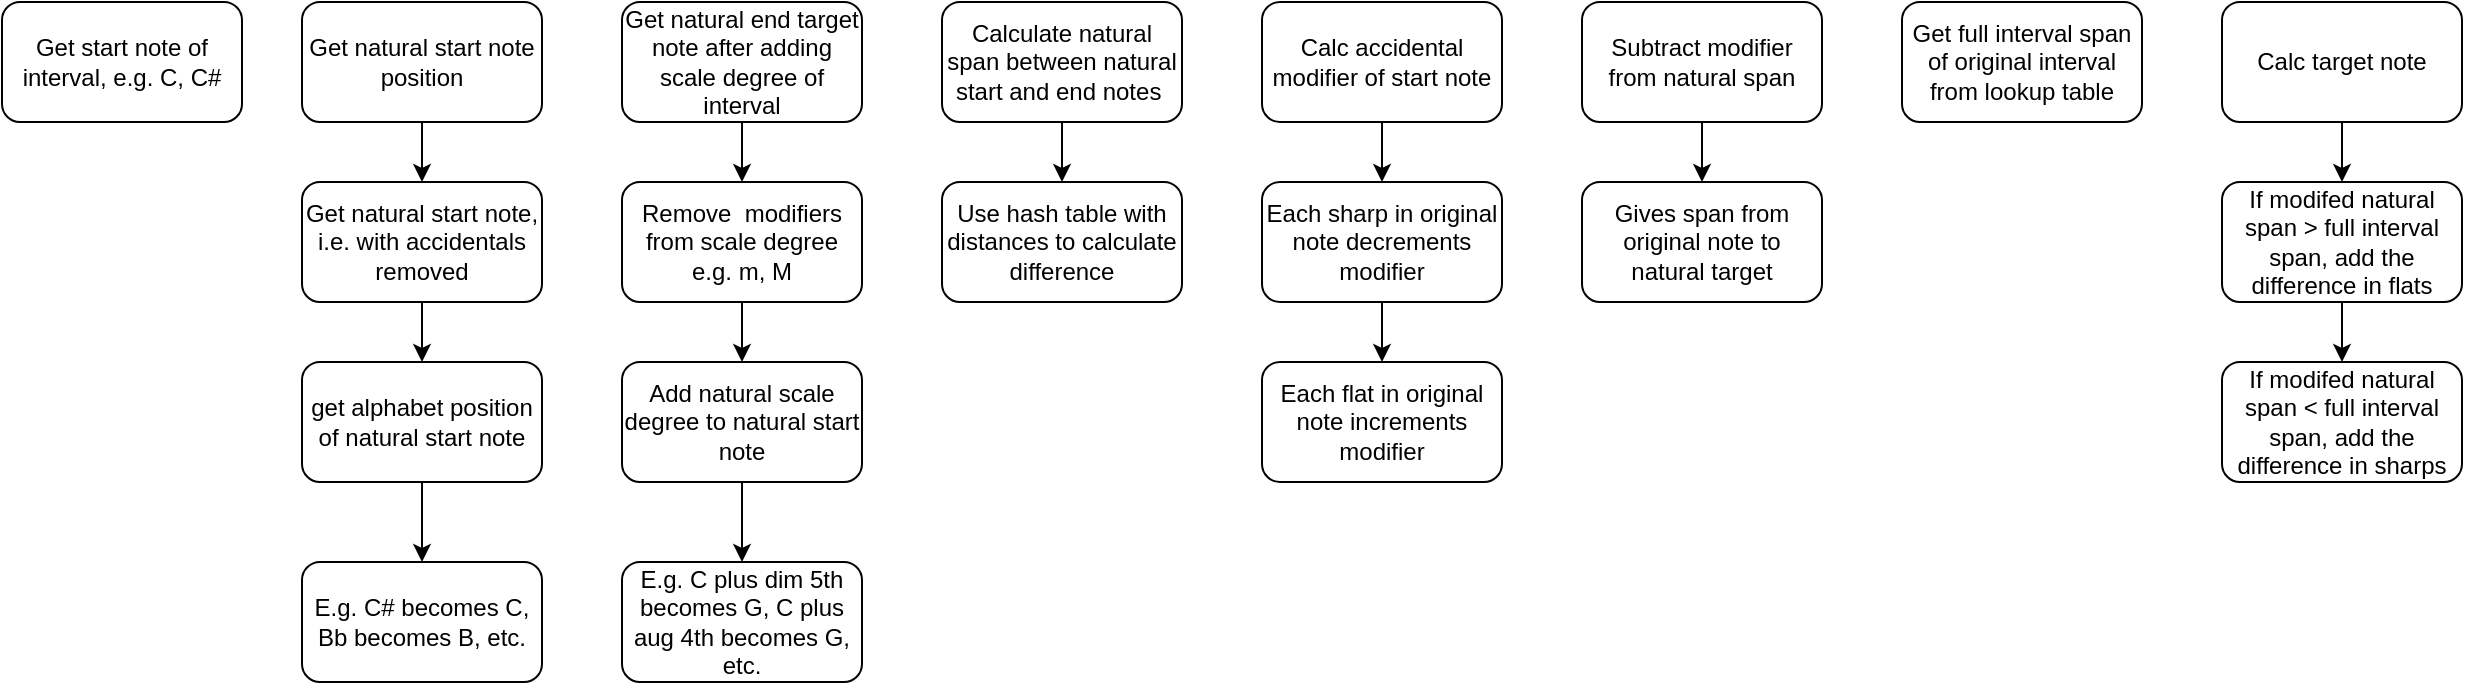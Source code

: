 <mxfile>
    <diagram id="48_NPKYhb1O3OnlRgyV2" name="Page-1">
        <mxGraphModel dx="836" dy="304" grid="1" gridSize="10" guides="1" tooltips="1" connect="1" arrows="1" fold="1" page="1" pageScale="1" pageWidth="850" pageHeight="1100" math="0" shadow="0">
            <root>
                <mxCell id="0"/>
                <mxCell id="1" parent="0"/>
                <mxCell id="4" value="Get start note of interval, e.g. C, C#" style="rounded=1;whiteSpace=wrap;html=1;" parent="1" vertex="1">
                    <mxGeometry x="60" y="80" width="120" height="60" as="geometry"/>
                </mxCell>
                <mxCell id="28" value="" style="edgeStyle=none;html=1;" edge="1" parent="1" source="5" target="7">
                    <mxGeometry relative="1" as="geometry"/>
                </mxCell>
                <mxCell id="5" value="Get natural start note, i.e. with accidentals removed" style="rounded=1;whiteSpace=wrap;html=1;" parent="1" vertex="1">
                    <mxGeometry x="210" y="170" width="120" height="60" as="geometry"/>
                </mxCell>
                <mxCell id="29" value="" style="edgeStyle=none;html=1;" edge="1" parent="1" source="7" target="14">
                    <mxGeometry relative="1" as="geometry"/>
                </mxCell>
                <mxCell id="7" value="get alphabet position of natural start note" style="rounded=1;whiteSpace=wrap;html=1;" parent="1" vertex="1">
                    <mxGeometry x="210" y="260" width="120" height="60" as="geometry"/>
                </mxCell>
                <mxCell id="27" value="" style="edgeStyle=none;html=1;" edge="1" parent="1" source="10" target="5">
                    <mxGeometry relative="1" as="geometry"/>
                </mxCell>
                <mxCell id="10" value="Get natural start note position" style="rounded=1;whiteSpace=wrap;html=1;" vertex="1" parent="1">
                    <mxGeometry x="210" y="80" width="120" height="60" as="geometry"/>
                </mxCell>
                <mxCell id="30" value="" style="edgeStyle=none;html=1;" edge="1" parent="1" source="11" target="12">
                    <mxGeometry relative="1" as="geometry"/>
                </mxCell>
                <mxCell id="11" value="Get natural end target note after adding scale degree of interval" style="rounded=1;whiteSpace=wrap;html=1;" vertex="1" parent="1">
                    <mxGeometry x="370" y="80" width="120" height="60" as="geometry"/>
                </mxCell>
                <mxCell id="31" value="" style="edgeStyle=none;html=1;" edge="1" parent="1" source="12" target="13">
                    <mxGeometry relative="1" as="geometry"/>
                </mxCell>
                <mxCell id="12" value="Remove&amp;nbsp; modifiers from scale degree e.g. m, M" style="rounded=1;whiteSpace=wrap;html=1;" vertex="1" parent="1">
                    <mxGeometry x="370" y="170" width="120" height="60" as="geometry"/>
                </mxCell>
                <mxCell id="32" value="" style="edgeStyle=none;html=1;" edge="1" parent="1" source="13" target="15">
                    <mxGeometry relative="1" as="geometry"/>
                </mxCell>
                <mxCell id="13" value="Add natural scale degree to natural start note" style="rounded=1;whiteSpace=wrap;html=1;" vertex="1" parent="1">
                    <mxGeometry x="370" y="260" width="120" height="60" as="geometry"/>
                </mxCell>
                <mxCell id="14" value="E.g. C# becomes C, Bb becomes B, etc." style="rounded=1;whiteSpace=wrap;html=1;" vertex="1" parent="1">
                    <mxGeometry x="210" y="360" width="120" height="60" as="geometry"/>
                </mxCell>
                <mxCell id="15" value="E.g. C plus dim 5th becomes G, C plus aug 4th becomes G, etc." style="rounded=1;whiteSpace=wrap;html=1;" vertex="1" parent="1">
                    <mxGeometry x="370" y="360" width="120" height="60" as="geometry"/>
                </mxCell>
                <mxCell id="33" value="" style="edgeStyle=none;html=1;" edge="1" parent="1" source="16" target="18">
                    <mxGeometry relative="1" as="geometry"/>
                </mxCell>
                <mxCell id="16" value="Calculate natural span between natural start and end notes&amp;nbsp;" style="rounded=1;whiteSpace=wrap;html=1;" vertex="1" parent="1">
                    <mxGeometry x="530" y="80" width="120" height="60" as="geometry"/>
                </mxCell>
                <mxCell id="34" value="" style="edgeStyle=none;html=1;" edge="1" parent="1" source="17" target="19">
                    <mxGeometry relative="1" as="geometry"/>
                </mxCell>
                <mxCell id="17" value="Calc accidental modifier of start note" style="rounded=1;whiteSpace=wrap;html=1;" vertex="1" parent="1">
                    <mxGeometry x="690" y="80" width="120" height="60" as="geometry"/>
                </mxCell>
                <mxCell id="18" value="Use hash table with distances to calculate difference" style="rounded=1;whiteSpace=wrap;html=1;" vertex="1" parent="1">
                    <mxGeometry x="530" y="170" width="120" height="60" as="geometry"/>
                </mxCell>
                <mxCell id="35" value="" style="edgeStyle=none;html=1;" edge="1" parent="1" source="19" target="20">
                    <mxGeometry relative="1" as="geometry"/>
                </mxCell>
                <mxCell id="19" value="Each sharp in original note decrements modifier" style="rounded=1;whiteSpace=wrap;html=1;" vertex="1" parent="1">
                    <mxGeometry x="690" y="170" width="120" height="60" as="geometry"/>
                </mxCell>
                <mxCell id="20" value="Each flat in original note increments modifier" style="rounded=1;whiteSpace=wrap;html=1;" vertex="1" parent="1">
                    <mxGeometry x="690" y="260" width="120" height="60" as="geometry"/>
                </mxCell>
                <mxCell id="36" value="" style="edgeStyle=none;html=1;" edge="1" parent="1" source="21" target="22">
                    <mxGeometry relative="1" as="geometry"/>
                </mxCell>
                <mxCell id="21" value="Subtract modifier from natural span" style="rounded=1;whiteSpace=wrap;html=1;" vertex="1" parent="1">
                    <mxGeometry x="850" y="80" width="120" height="60" as="geometry"/>
                </mxCell>
                <mxCell id="22" value="Gives span from original note to natural target" style="rounded=1;whiteSpace=wrap;html=1;" vertex="1" parent="1">
                    <mxGeometry x="850" y="170" width="120" height="60" as="geometry"/>
                </mxCell>
                <mxCell id="23" value="Get full interval span of original interval from lookup table" style="rounded=1;whiteSpace=wrap;html=1;" vertex="1" parent="1">
                    <mxGeometry x="1010" y="80" width="120" height="60" as="geometry"/>
                </mxCell>
                <mxCell id="37" value="" style="edgeStyle=none;html=1;" edge="1" parent="1" source="24" target="25">
                    <mxGeometry relative="1" as="geometry"/>
                </mxCell>
                <mxCell id="24" value="Calc target note" style="rounded=1;whiteSpace=wrap;html=1;" vertex="1" parent="1">
                    <mxGeometry x="1170" y="80" width="120" height="60" as="geometry"/>
                </mxCell>
                <mxCell id="38" value="" style="edgeStyle=none;html=1;" edge="1" parent="1" source="25" target="26">
                    <mxGeometry relative="1" as="geometry"/>
                </mxCell>
                <mxCell id="25" value="If modifed natural span &amp;gt; full interval span, add the difference in flats" style="rounded=1;whiteSpace=wrap;html=1;" vertex="1" parent="1">
                    <mxGeometry x="1170" y="170" width="120" height="60" as="geometry"/>
                </mxCell>
                <mxCell id="26" value="If modifed natural span &amp;lt; full interval span, add the difference in sharps" style="rounded=1;whiteSpace=wrap;html=1;" vertex="1" parent="1">
                    <mxGeometry x="1170" y="260" width="120" height="60" as="geometry"/>
                </mxCell>
            </root>
        </mxGraphModel>
    </diagram>
</mxfile>